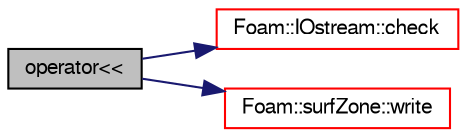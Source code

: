 digraph "operator&lt;&lt;"
{
  bgcolor="transparent";
  edge [fontname="FreeSans",fontsize="10",labelfontname="FreeSans",labelfontsize="10"];
  node [fontname="FreeSans",fontsize="10",shape=record];
  rankdir="LR";
  Node131997 [label="operator\<\<",height=0.2,width=0.4,color="black", fillcolor="grey75", style="filled", fontcolor="black"];
  Node131997 -> Node131998 [color="midnightblue",fontsize="10",style="solid",fontname="FreeSans"];
  Node131998 [label="Foam::IOstream::check",height=0.2,width=0.4,color="red",URL="$a26226.html#a367eb3425fc4e8270e2aa961df8ac8a5",tooltip="Check IOstream status for given operation. "];
  Node131997 -> Node132047 [color="midnightblue",fontsize="10",style="solid",fontname="FreeSans"];
  Node132047 [label="Foam::surfZone::write",height=0.2,width=0.4,color="red",URL="$a29706.html#a293fdfec8bdfbd5c3913ab4c9f3454ff",tooltip="Write. "];
}
